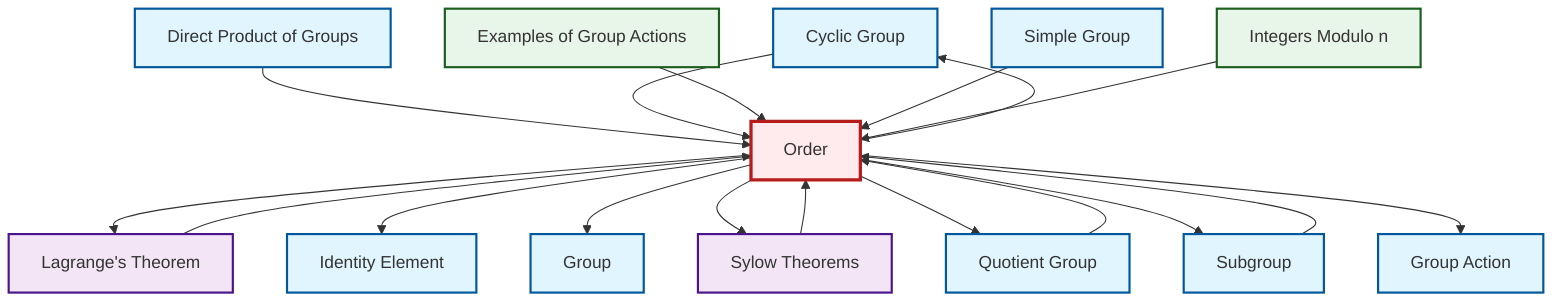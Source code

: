 graph TD
    classDef definition fill:#e1f5fe,stroke:#01579b,stroke-width:2px
    classDef theorem fill:#f3e5f5,stroke:#4a148c,stroke-width:2px
    classDef axiom fill:#fff3e0,stroke:#e65100,stroke-width:2px
    classDef example fill:#e8f5e9,stroke:#1b5e20,stroke-width:2px
    classDef current fill:#ffebee,stroke:#b71c1c,stroke-width:3px
    def-group["Group"]:::definition
    def-cyclic-group["Cyclic Group"]:::definition
    thm-sylow["Sylow Theorems"]:::theorem
    ex-group-action-examples["Examples of Group Actions"]:::example
    def-quotient-group["Quotient Group"]:::definition
    def-subgroup["Subgroup"]:::definition
    def-group-action["Group Action"]:::definition
    thm-lagrange["Lagrange's Theorem"]:::theorem
    def-direct-product["Direct Product of Groups"]:::definition
    def-order["Order"]:::definition
    ex-quotient-integers-mod-n["Integers Modulo n"]:::example
    def-simple-group["Simple Group"]:::definition
    def-identity-element["Identity Element"]:::definition
    def-order --> thm-lagrange
    def-direct-product --> def-order
    def-cyclic-group --> def-order
    ex-group-action-examples --> def-order
    def-order --> def-identity-element
    def-simple-group --> def-order
    def-order --> def-cyclic-group
    def-order --> def-group
    def-order --> thm-sylow
    thm-sylow --> def-order
    def-quotient-group --> def-order
    def-order --> def-quotient-group
    def-order --> def-subgroup
    def-subgroup --> def-order
    ex-quotient-integers-mod-n --> def-order
    def-order --> def-group-action
    thm-lagrange --> def-order
    class def-order current